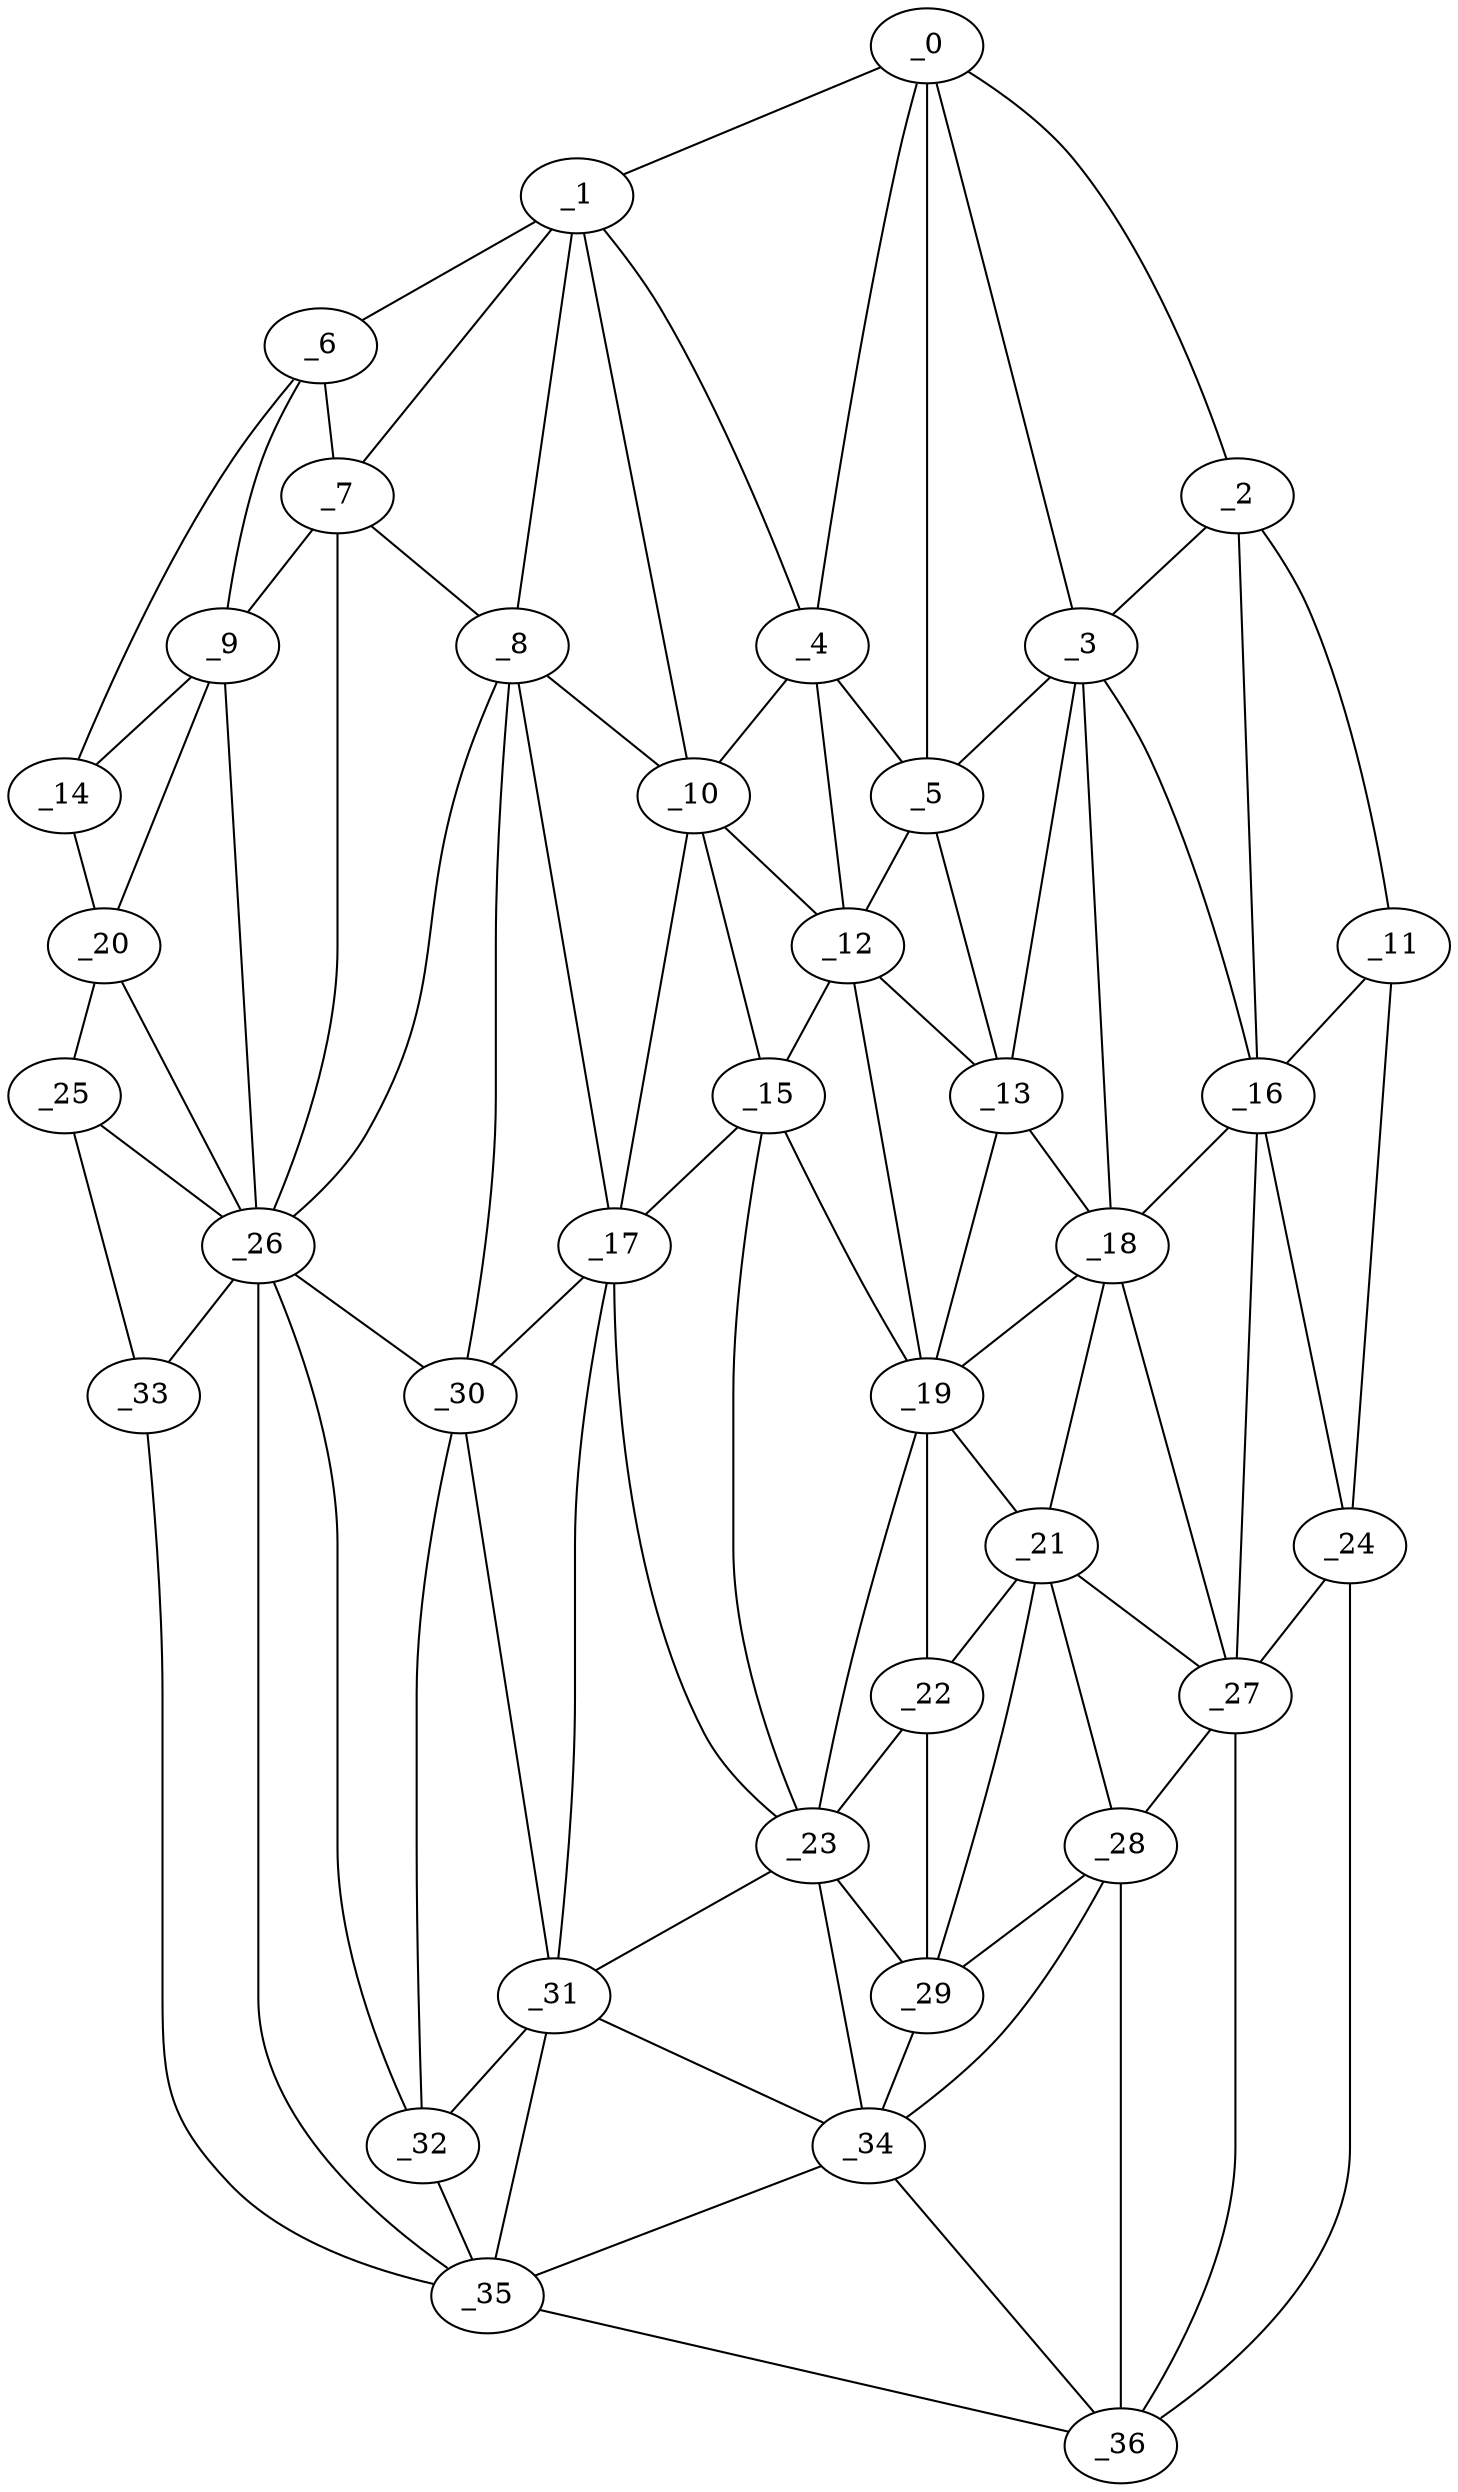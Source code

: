 graph "obj62__110.gxl" {
	_0	 [x=36,
		y=43];
	_1	 [x=38,
		y=73];
	_0 -- _1	 [valence=1];
	_2	 [x=39,
		y=8];
	_0 -- _2	 [valence=1];
	_3	 [x=41,
		y=33];
	_0 -- _3	 [valence=1];
	_4	 [x=41,
		y=61];
	_0 -- _4	 [valence=1];
	_5	 [x=42,
		y=51];
	_0 -- _5	 [valence=2];
	_1 -- _4	 [valence=2];
	_6	 [x=43,
		y=105];
	_1 -- _6	 [valence=1];
	_7	 [x=44,
		y=96];
	_1 -- _7	 [valence=2];
	_8	 [x=47,
		y=79];
	_1 -- _8	 [valence=1];
	_10	 [x=49,
		y=72];
	_1 -- _10	 [valence=2];
	_2 -- _3	 [valence=1];
	_11	 [x=50,
		y=3];
	_2 -- _11	 [valence=1];
	_16	 [x=59,
		y=13];
	_2 -- _16	 [valence=2];
	_3 -- _5	 [valence=2];
	_13	 [x=51,
		y=51];
	_3 -- _13	 [valence=2];
	_3 -- _16	 [valence=2];
	_18	 [x=60,
		y=43];
	_3 -- _18	 [valence=2];
	_4 -- _5	 [valence=2];
	_4 -- _10	 [valence=2];
	_12	 [x=50,
		y=61];
	_4 -- _12	 [valence=2];
	_5 -- _12	 [valence=2];
	_5 -- _13	 [valence=1];
	_6 -- _7	 [valence=1];
	_9	 [x=47,
		y=110];
	_6 -- _9	 [valence=1];
	_14	 [x=52,
		y=125];
	_6 -- _14	 [valence=1];
	_7 -- _8	 [valence=2];
	_7 -- _9	 [valence=2];
	_26	 [x=70,
		y=105];
	_7 -- _26	 [valence=2];
	_8 -- _10	 [valence=2];
	_17	 [x=59,
		y=69];
	_8 -- _17	 [valence=1];
	_8 -- _26	 [valence=2];
	_30	 [x=78,
		y=94];
	_8 -- _30	 [valence=2];
	_9 -- _14	 [valence=1];
	_20	 [x=60,
		y=125];
	_9 -- _20	 [valence=2];
	_9 -- _26	 [valence=1];
	_10 -- _12	 [valence=2];
	_15	 [x=58,
		y=63];
	_10 -- _15	 [valence=2];
	_10 -- _17	 [valence=2];
	_11 -- _16	 [valence=1];
	_24	 [x=68,
		y=6];
	_11 -- _24	 [valence=1];
	_12 -- _13	 [valence=2];
	_12 -- _15	 [valence=2];
	_19	 [x=60,
		y=53];
	_12 -- _19	 [valence=2];
	_13 -- _18	 [valence=1];
	_13 -- _19	 [valence=1];
	_14 -- _20	 [valence=1];
	_15 -- _17	 [valence=2];
	_15 -- _19	 [valence=2];
	_23	 [x=65,
		y=62];
	_15 -- _23	 [valence=1];
	_16 -- _18	 [valence=2];
	_16 -- _24	 [valence=2];
	_27	 [x=73,
		y=28];
	_16 -- _27	 [valence=1];
	_17 -- _23	 [valence=1];
	_17 -- _30	 [valence=2];
	_31	 [x=85,
		y=88];
	_17 -- _31	 [valence=2];
	_18 -- _19	 [valence=2];
	_21	 [x=65,
		y=42];
	_18 -- _21	 [valence=1];
	_18 -- _27	 [valence=2];
	_19 -- _21	 [valence=2];
	_22	 [x=65,
		y=54];
	_19 -- _22	 [valence=2];
	_19 -- _23	 [valence=2];
	_25	 [x=69,
		y=124];
	_20 -- _25	 [valence=1];
	_20 -- _26	 [valence=2];
	_21 -- _22	 [valence=2];
	_21 -- _27	 [valence=2];
	_28	 [x=76,
		y=31];
	_21 -- _28	 [valence=1];
	_29	 [x=77,
		y=36];
	_21 -- _29	 [valence=2];
	_22 -- _23	 [valence=2];
	_22 -- _29	 [valence=2];
	_23 -- _29	 [valence=2];
	_23 -- _31	 [valence=2];
	_34	 [x=90,
		y=32];
	_23 -- _34	 [valence=1];
	_24 -- _27	 [valence=2];
	_36	 [x=94,
		y=13];
	_24 -- _36	 [valence=1];
	_25 -- _26	 [valence=2];
	_33	 [x=89,
		y=119];
	_25 -- _33	 [valence=1];
	_26 -- _30	 [valence=2];
	_32	 [x=86,
		y=96];
	_26 -- _32	 [valence=2];
	_26 -- _33	 [valence=1];
	_35	 [x=90,
		y=102];
	_26 -- _35	 [valence=1];
	_27 -- _28	 [valence=2];
	_27 -- _36	 [valence=1];
	_28 -- _29	 [valence=1];
	_28 -- _34	 [valence=2];
	_28 -- _36	 [valence=1];
	_29 -- _34	 [valence=2];
	_30 -- _31	 [valence=2];
	_30 -- _32	 [valence=1];
	_31 -- _32	 [valence=1];
	_31 -- _34	 [valence=1];
	_31 -- _35	 [valence=2];
	_32 -- _35	 [valence=2];
	_33 -- _35	 [valence=1];
	_34 -- _35	 [valence=2];
	_34 -- _36	 [valence=2];
	_35 -- _36	 [valence=1];
}
